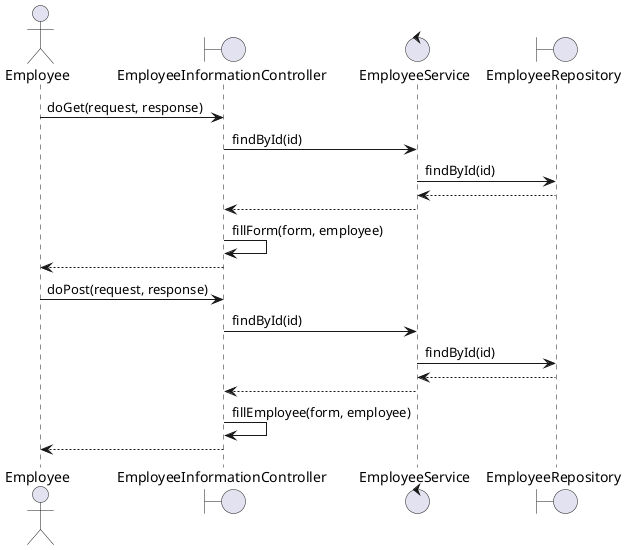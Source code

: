 @startuml
'https://plantuml.com/sequence-diagram

actor Employee
boundary EmployeeInformationController
control EmployeeService
boundary EmployeeRepository

Employee -> EmployeeInformationController: doGet(request, response)
EmployeeInformationController -> EmployeeService: findById(id)
EmployeeService -> EmployeeRepository: findById(id)
EmployeeService <-- EmployeeRepository
EmployeeInformationController <-- EmployeeService
EmployeeInformationController -> EmployeeInformationController: fillForm(form, employee)
Employee <-- EmployeeInformationController

Employee -> EmployeeInformationController: doPost(request, response)
EmployeeInformationController -> EmployeeService: findById(id)
EmployeeService -> EmployeeRepository: findById(id)
EmployeeService <-- EmployeeRepository
EmployeeInformationController <-- EmployeeService
EmployeeInformationController -> EmployeeInformationController: fillEmployee(form, employee)
Employee <-- EmployeeInformationController

@enduml